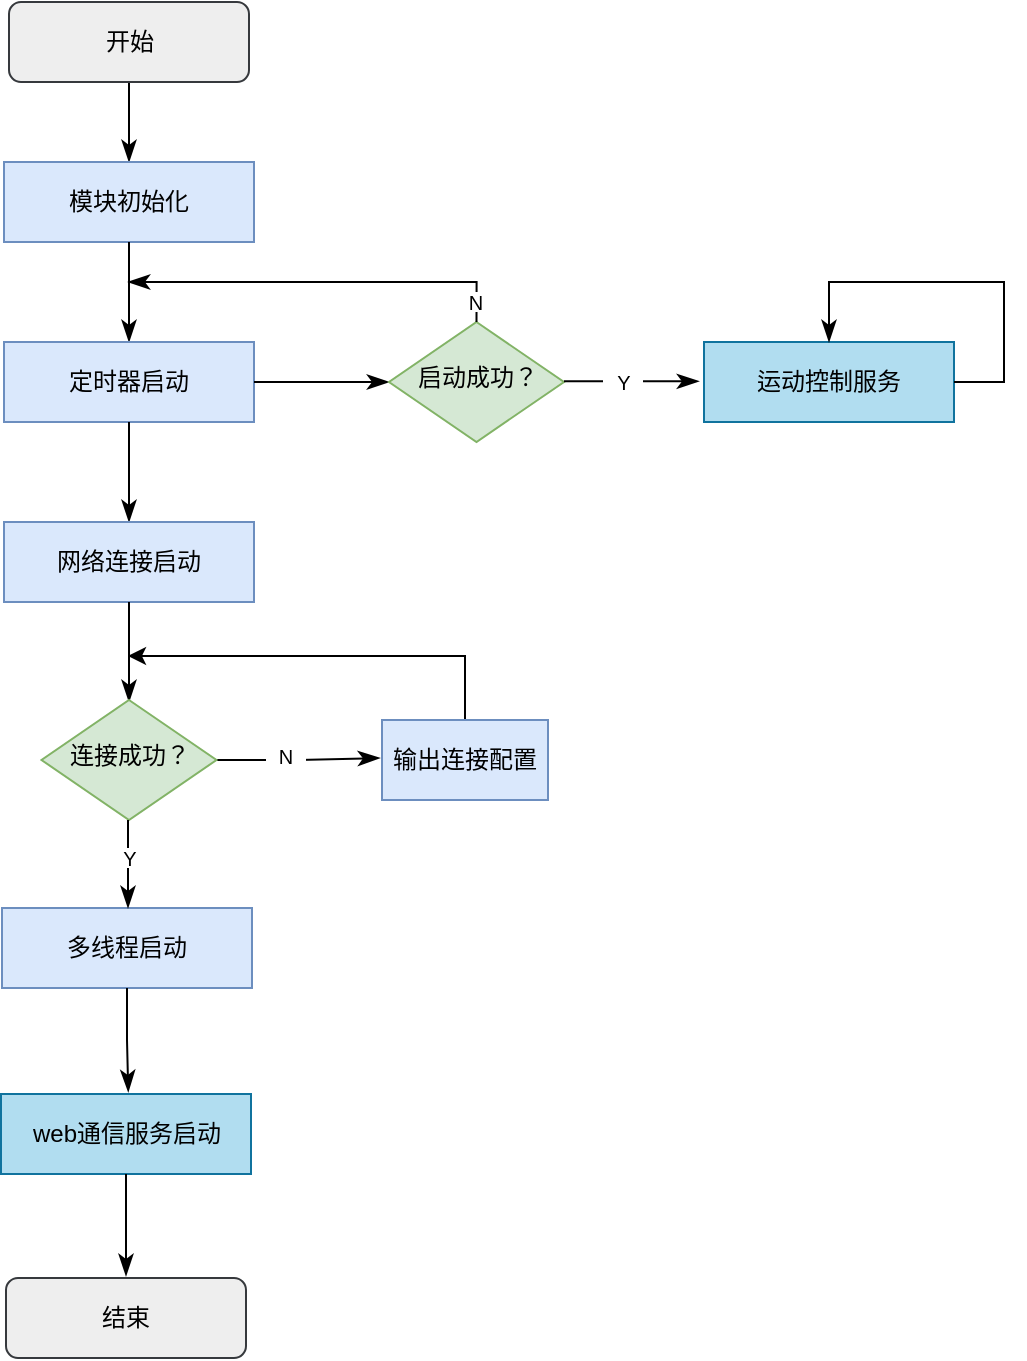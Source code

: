 <mxfile version="22.1.4" type="github">
  <diagram id="C5RBs43oDa-KdzZeNtuy" name="Page-1">
    <mxGraphModel dx="1269" dy="679" grid="1" gridSize="1" guides="1" tooltips="1" connect="1" arrows="1" fold="1" page="1" pageScale="1" pageWidth="1169" pageHeight="827" background="#ffffff" math="0" shadow="0">
      <root>
        <mxCell id="WIyWlLk6GJQsqaUBKTNV-0" />
        <mxCell id="WIyWlLk6GJQsqaUBKTNV-1" parent="WIyWlLk6GJQsqaUBKTNV-0" />
        <mxCell id="WIyWlLk6GJQsqaUBKTNV-2" value="" style="rounded=0;html=1;jettySize=auto;orthogonalLoop=1;fontSize=11;endArrow=classicThin;endFill=1;endSize=8;strokeWidth=1;shadow=0;labelBackgroundColor=none;edgeStyle=orthogonalEdgeStyle;movable=1;resizable=1;rotatable=1;deletable=1;editable=1;locked=0;connectable=1;" parent="WIyWlLk6GJQsqaUBKTNV-1" source="WIyWlLk6GJQsqaUBKTNV-3" edge="1">
          <mxGeometry relative="1" as="geometry">
            <mxPoint x="223.5" y="129" as="targetPoint" />
          </mxGeometry>
        </mxCell>
        <mxCell id="WIyWlLk6GJQsqaUBKTNV-3" value="开始" style="rounded=1;whiteSpace=wrap;html=1;fontSize=12;glass=0;strokeWidth=1;shadow=0;fillColor=#eeeeee;strokeColor=#36393d;" parent="WIyWlLk6GJQsqaUBKTNV-1" vertex="1">
          <mxGeometry x="163.5" y="49" width="120" height="40" as="geometry" />
        </mxCell>
        <mxCell id="n1LtsA6DM-6R5tt_t0rD-1" value="模块初始化" style="rounded=0;whiteSpace=wrap;html=1;fillColor=#dae8fc;strokeColor=#6c8ebf;" vertex="1" parent="WIyWlLk6GJQsqaUBKTNV-1">
          <mxGeometry x="161" y="129" width="125" height="40" as="geometry" />
        </mxCell>
        <mxCell id="n1LtsA6DM-6R5tt_t0rD-2" value="" style="rounded=0;html=1;jettySize=auto;orthogonalLoop=1;fontSize=11;endArrow=classicThin;endFill=1;endSize=8;strokeWidth=1;shadow=0;labelBackgroundColor=none;edgeStyle=orthogonalEdgeStyle;movable=1;resizable=1;rotatable=1;deletable=1;editable=1;locked=0;connectable=1;exitX=0.5;exitY=1;exitDx=0;exitDy=0;" edge="1" parent="WIyWlLk6GJQsqaUBKTNV-1" source="n1LtsA6DM-6R5tt_t0rD-1">
          <mxGeometry relative="1" as="geometry">
            <mxPoint x="233.5" y="190" as="sourcePoint" />
            <mxPoint x="223.5" y="219" as="targetPoint" />
          </mxGeometry>
        </mxCell>
        <mxCell id="n1LtsA6DM-6R5tt_t0rD-3" value="定时器启动" style="rounded=0;whiteSpace=wrap;html=1;fillColor=#dae8fc;strokeColor=#6c8ebf;" vertex="1" parent="WIyWlLk6GJQsqaUBKTNV-1">
          <mxGeometry x="161" y="219" width="125" height="40" as="geometry" />
        </mxCell>
        <mxCell id="n1LtsA6DM-6R5tt_t0rD-4" value="" style="rounded=0;html=1;jettySize=auto;orthogonalLoop=1;fontSize=11;endArrow=classicThin;endFill=1;endSize=8;strokeWidth=1;shadow=0;labelBackgroundColor=none;edgeStyle=orthogonalEdgeStyle;movable=1;resizable=1;rotatable=1;deletable=1;editable=1;locked=0;connectable=1;exitX=0.5;exitY=1;exitDx=0;exitDy=0;" edge="1" parent="WIyWlLk6GJQsqaUBKTNV-1">
          <mxGeometry relative="1" as="geometry">
            <mxPoint x="223.5" y="259" as="sourcePoint" />
            <mxPoint x="223.5" y="309" as="targetPoint" />
          </mxGeometry>
        </mxCell>
        <mxCell id="n1LtsA6DM-6R5tt_t0rD-5" value="网络连接启动" style="rounded=0;whiteSpace=wrap;html=1;fillColor=#dae8fc;strokeColor=#6c8ebf;" vertex="1" parent="WIyWlLk6GJQsqaUBKTNV-1">
          <mxGeometry x="161" y="309" width="125" height="40" as="geometry" />
        </mxCell>
        <mxCell id="n1LtsA6DM-6R5tt_t0rD-8" value="" style="rounded=0;html=1;jettySize=auto;orthogonalLoop=1;fontSize=11;endArrow=classicThin;endFill=1;endSize=8;strokeWidth=1;shadow=0;labelBackgroundColor=none;edgeStyle=orthogonalEdgeStyle;movable=1;resizable=1;rotatable=1;deletable=1;editable=1;locked=0;connectable=1;exitX=0.5;exitY=1;exitDx=0;exitDy=0;" edge="1" parent="WIyWlLk6GJQsqaUBKTNV-1">
          <mxGeometry relative="1" as="geometry">
            <mxPoint x="223.5" y="349" as="sourcePoint" />
            <mxPoint x="223.5" y="399" as="targetPoint" />
          </mxGeometry>
        </mxCell>
        <mxCell id="n1LtsA6DM-6R5tt_t0rD-9" value="多线程启动" style="rounded=0;whiteSpace=wrap;html=1;fillColor=#dae8fc;strokeColor=#6c8ebf;" vertex="1" parent="WIyWlLk6GJQsqaUBKTNV-1">
          <mxGeometry x="160" y="502" width="125" height="40" as="geometry" />
        </mxCell>
        <mxCell id="n1LtsA6DM-6R5tt_t0rD-10" value="" style="rounded=0;html=1;jettySize=auto;orthogonalLoop=1;fontSize=11;endArrow=classicThin;endFill=1;endSize=8;strokeWidth=1;shadow=0;labelBackgroundColor=none;edgeStyle=orthogonalEdgeStyle;movable=1;resizable=1;rotatable=1;deletable=1;editable=1;locked=0;connectable=1;exitX=1;exitY=0.5;exitDx=0;exitDy=0;" edge="1" parent="WIyWlLk6GJQsqaUBKTNV-1" source="n1LtsA6DM-6R5tt_t0rD-3">
          <mxGeometry relative="1" as="geometry">
            <mxPoint x="233.5" y="179" as="sourcePoint" />
            <mxPoint x="353.5" y="239" as="targetPoint" />
          </mxGeometry>
        </mxCell>
        <mxCell id="n1LtsA6DM-6R5tt_t0rD-11" value="" style="rounded=0;html=1;jettySize=auto;orthogonalLoop=1;fontSize=11;endArrow=classicThin;endFill=1;endSize=8;strokeWidth=1;shadow=0;labelBackgroundColor=none;edgeStyle=orthogonalEdgeStyle;movable=1;resizable=1;rotatable=1;deletable=1;editable=1;locked=0;connectable=1;exitX=1;exitY=0.5;exitDx=0;exitDy=0;" edge="1" parent="WIyWlLk6GJQsqaUBKTNV-1" source="n1LtsA6DM-6R5tt_t0rD-29">
          <mxGeometry relative="1" as="geometry">
            <mxPoint x="296.5" y="249" as="sourcePoint" />
            <mxPoint x="349" y="427" as="targetPoint" />
          </mxGeometry>
        </mxCell>
        <mxCell id="n1LtsA6DM-6R5tt_t0rD-13" value="运动控制服务" style="rounded=0;whiteSpace=wrap;html=1;fillColor=#b1ddf0;strokeColor=#10739e;" vertex="1" parent="WIyWlLk6GJQsqaUBKTNV-1">
          <mxGeometry x="511" y="219" width="125" height="40" as="geometry" />
        </mxCell>
        <mxCell id="n1LtsA6DM-6R5tt_t0rD-15" value="启动成功？" style="rhombus;whiteSpace=wrap;html=1;shadow=0;fontFamily=Helvetica;fontSize=12;align=center;strokeWidth=1;spacing=6;spacingTop=-4;fillColor=#d5e8d4;strokeColor=#82b366;" vertex="1" parent="WIyWlLk6GJQsqaUBKTNV-1">
          <mxGeometry x="353.5" y="209" width="87.5" height="60" as="geometry" />
        </mxCell>
        <mxCell id="n1LtsA6DM-6R5tt_t0rD-16" value="" style="rounded=0;html=1;jettySize=auto;orthogonalLoop=1;fontSize=11;endArrow=classicThin;endFill=1;endSize=8;strokeWidth=1;shadow=0;labelBackgroundColor=none;edgeStyle=orthogonalEdgeStyle;movable=1;resizable=1;rotatable=1;deletable=1;editable=1;locked=0;connectable=1;exitX=1;exitY=0.5;exitDx=0;exitDy=0;" edge="1" parent="WIyWlLk6GJQsqaUBKTNV-1">
          <mxGeometry relative="1" as="geometry">
            <mxPoint x="441" y="238.67" as="sourcePoint" />
            <mxPoint x="508.5" y="238.67" as="targetPoint" />
          </mxGeometry>
        </mxCell>
        <mxCell id="n1LtsA6DM-6R5tt_t0rD-17" value="&lt;font style=&quot;font-size: 10px;&quot;&gt;Y&lt;/font&gt;" style="text;html=1;strokeColor=none;fillColor=default;align=center;verticalAlign=middle;whiteSpace=wrap;rounded=0;" vertex="1" parent="WIyWlLk6GJQsqaUBKTNV-1">
          <mxGeometry x="460.5" y="234" width="20" height="10" as="geometry" />
        </mxCell>
        <mxCell id="n1LtsA6DM-6R5tt_t0rD-20" value="" style="rounded=0;html=1;jettySize=auto;orthogonalLoop=1;fontSize=11;endArrow=classicThin;endFill=1;endSize=8;strokeWidth=1;shadow=0;labelBackgroundColor=none;edgeStyle=orthogonalEdgeStyle;movable=1;resizable=1;rotatable=1;deletable=1;editable=1;locked=0;connectable=1;exitX=0.5;exitY=0;exitDx=0;exitDy=0;" edge="1" parent="WIyWlLk6GJQsqaUBKTNV-1" source="n1LtsA6DM-6R5tt_t0rD-15">
          <mxGeometry relative="1" as="geometry">
            <mxPoint x="397.25" y="138" as="sourcePoint" />
            <mxPoint x="223" y="189" as="targetPoint" />
            <Array as="points">
              <mxPoint x="397" y="189" />
            </Array>
          </mxGeometry>
        </mxCell>
        <mxCell id="n1LtsA6DM-6R5tt_t0rD-21" value="&lt;font style=&quot;font-size: 10px;&quot;&gt;N&lt;/font&gt;" style="text;html=1;strokeColor=none;fillColor=default;align=center;verticalAlign=middle;whiteSpace=wrap;rounded=0;" vertex="1" parent="WIyWlLk6GJQsqaUBKTNV-1">
          <mxGeometry x="387.25" y="194" width="20" height="10" as="geometry" />
        </mxCell>
        <mxCell id="n1LtsA6DM-6R5tt_t0rD-28" value="" style="rounded=0;html=1;jettySize=auto;orthogonalLoop=1;fontSize=11;endArrow=classicThin;endFill=1;endSize=8;strokeWidth=1;shadow=0;labelBackgroundColor=none;edgeStyle=orthogonalEdgeStyle;movable=1;resizable=1;rotatable=1;deletable=1;editable=1;locked=0;connectable=1;exitX=1;exitY=0.5;exitDx=0;exitDy=0;entryX=0.5;entryY=0;entryDx=0;entryDy=0;" edge="1" parent="WIyWlLk6GJQsqaUBKTNV-1" source="n1LtsA6DM-6R5tt_t0rD-13" target="n1LtsA6DM-6R5tt_t0rD-13">
          <mxGeometry relative="1" as="geometry">
            <mxPoint x="557" y="290" as="sourcePoint" />
            <mxPoint x="686" y="169" as="targetPoint" />
            <Array as="points">
              <mxPoint x="661" y="239" />
              <mxPoint x="661" y="189" />
              <mxPoint x="574" y="189" />
            </Array>
          </mxGeometry>
        </mxCell>
        <mxCell id="n1LtsA6DM-6R5tt_t0rD-29" value="连接成功？" style="rhombus;whiteSpace=wrap;html=1;shadow=0;fontFamily=Helvetica;fontSize=12;align=center;strokeWidth=1;spacing=6;spacingTop=-4;fillColor=#d5e8d4;strokeColor=#82b366;" vertex="1" parent="WIyWlLk6GJQsqaUBKTNV-1">
          <mxGeometry x="179.75" y="398" width="87.5" height="60" as="geometry" />
        </mxCell>
        <mxCell id="n1LtsA6DM-6R5tt_t0rD-30" value="" style="rounded=0;html=1;jettySize=auto;orthogonalLoop=1;fontSize=11;endArrow=classicThin;endFill=1;endSize=8;strokeWidth=1;shadow=0;labelBackgroundColor=none;edgeStyle=orthogonalEdgeStyle;movable=1;resizable=1;rotatable=1;deletable=1;editable=1;locked=0;connectable=1;exitX=0.5;exitY=1;exitDx=0;exitDy=0;" edge="1" parent="WIyWlLk6GJQsqaUBKTNV-1">
          <mxGeometry relative="1" as="geometry">
            <mxPoint x="223" y="458" as="sourcePoint" />
            <mxPoint x="223" y="502" as="targetPoint" />
          </mxGeometry>
        </mxCell>
        <mxCell id="n1LtsA6DM-6R5tt_t0rD-31" value="&lt;font style=&quot;font-size: 10px;&quot;&gt;Y&lt;/font&gt;" style="text;html=1;strokeColor=none;fillColor=default;align=center;verticalAlign=middle;whiteSpace=wrap;rounded=0;" vertex="1" parent="WIyWlLk6GJQsqaUBKTNV-1">
          <mxGeometry x="213.5" y="472" width="20" height="10" as="geometry" />
        </mxCell>
        <mxCell id="n1LtsA6DM-6R5tt_t0rD-32" value="&lt;font style=&quot;font-size: 10px;&quot;&gt;N&lt;/font&gt;" style="text;html=1;strokeColor=none;fillColor=default;align=center;verticalAlign=middle;whiteSpace=wrap;rounded=0;" vertex="1" parent="WIyWlLk6GJQsqaUBKTNV-1">
          <mxGeometry x="292" y="421" width="20" height="10" as="geometry" />
        </mxCell>
        <mxCell id="n1LtsA6DM-6R5tt_t0rD-36" style="edgeStyle=orthogonalEdgeStyle;rounded=0;orthogonalLoop=1;jettySize=auto;html=1;" edge="1" parent="WIyWlLk6GJQsqaUBKTNV-1" source="n1LtsA6DM-6R5tt_t0rD-33">
          <mxGeometry relative="1" as="geometry">
            <mxPoint x="223" y="376" as="targetPoint" />
            <Array as="points">
              <mxPoint x="391" y="376" />
              <mxPoint x="226" y="376" />
            </Array>
          </mxGeometry>
        </mxCell>
        <mxCell id="n1LtsA6DM-6R5tt_t0rD-33" value="输出连接配置" style="rounded=0;whiteSpace=wrap;html=1;fillColor=#dae8fc;strokeColor=#6c8ebf;" vertex="1" parent="WIyWlLk6GJQsqaUBKTNV-1">
          <mxGeometry x="350" y="408" width="83" height="40" as="geometry" />
        </mxCell>
        <mxCell id="n1LtsA6DM-6R5tt_t0rD-37" value="web通信服务启动" style="rounded=0;whiteSpace=wrap;html=1;fillColor=#b1ddf0;strokeColor=#10739e;" vertex="1" parent="WIyWlLk6GJQsqaUBKTNV-1">
          <mxGeometry x="159.5" y="595" width="125" height="40" as="geometry" />
        </mxCell>
        <mxCell id="n1LtsA6DM-6R5tt_t0rD-38" value="" style="rounded=0;html=1;jettySize=auto;orthogonalLoop=1;fontSize=11;endArrow=classicThin;endFill=1;endSize=8;strokeWidth=1;shadow=0;labelBackgroundColor=none;edgeStyle=orthogonalEdgeStyle;movable=1;resizable=1;rotatable=1;deletable=1;editable=1;locked=0;connectable=1;exitX=0.5;exitY=1;exitDx=0;exitDy=0;" edge="1" parent="WIyWlLk6GJQsqaUBKTNV-1" source="n1LtsA6DM-6R5tt_t0rD-37">
          <mxGeometry relative="1" as="geometry">
            <mxPoint x="224" y="661" as="sourcePoint" />
            <mxPoint x="222" y="686" as="targetPoint" />
          </mxGeometry>
        </mxCell>
        <mxCell id="n1LtsA6DM-6R5tt_t0rD-39" value="结束" style="rounded=1;whiteSpace=wrap;html=1;fontSize=12;glass=0;strokeWidth=1;shadow=0;fillColor=#eeeeee;strokeColor=#36393d;" vertex="1" parent="WIyWlLk6GJQsqaUBKTNV-1">
          <mxGeometry x="162" y="687" width="120" height="40" as="geometry" />
        </mxCell>
        <mxCell id="n1LtsA6DM-6R5tt_t0rD-41" value="" style="rounded=0;html=1;jettySize=auto;orthogonalLoop=1;fontSize=11;endArrow=classicThin;endFill=1;endSize=8;strokeWidth=1;shadow=0;labelBackgroundColor=none;edgeStyle=orthogonalEdgeStyle;movable=1;resizable=1;rotatable=1;deletable=1;editable=1;locked=0;connectable=1;exitX=0.5;exitY=1;exitDx=0;exitDy=0;" edge="1" parent="WIyWlLk6GJQsqaUBKTNV-1" source="n1LtsA6DM-6R5tt_t0rD-9">
          <mxGeometry relative="1" as="geometry">
            <mxPoint x="223.13" y="544" as="sourcePoint" />
            <mxPoint x="223.13" y="594" as="targetPoint" />
            <Array as="points">
              <mxPoint x="223" y="568" />
              <mxPoint x="223" y="568" />
            </Array>
          </mxGeometry>
        </mxCell>
      </root>
    </mxGraphModel>
  </diagram>
</mxfile>
